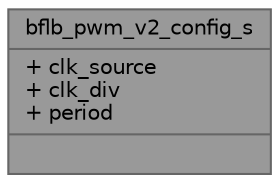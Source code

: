 digraph "bflb_pwm_v2_config_s"
{
 // LATEX_PDF_SIZE
  bgcolor="transparent";
  edge [fontname=Helvetica,fontsize=10,labelfontname=Helvetica,labelfontsize=10];
  node [fontname=Helvetica,fontsize=10,shape=box,height=0.2,width=0.4];
  Node1 [shape=record,label="{bflb_pwm_v2_config_s\n|+ clk_source\l+ clk_div\l+ period\l|}",height=0.2,width=0.4,color="gray40", fillcolor="grey60", style="filled", fontcolor="black",tooltip="PWM configuration structure"];
}
